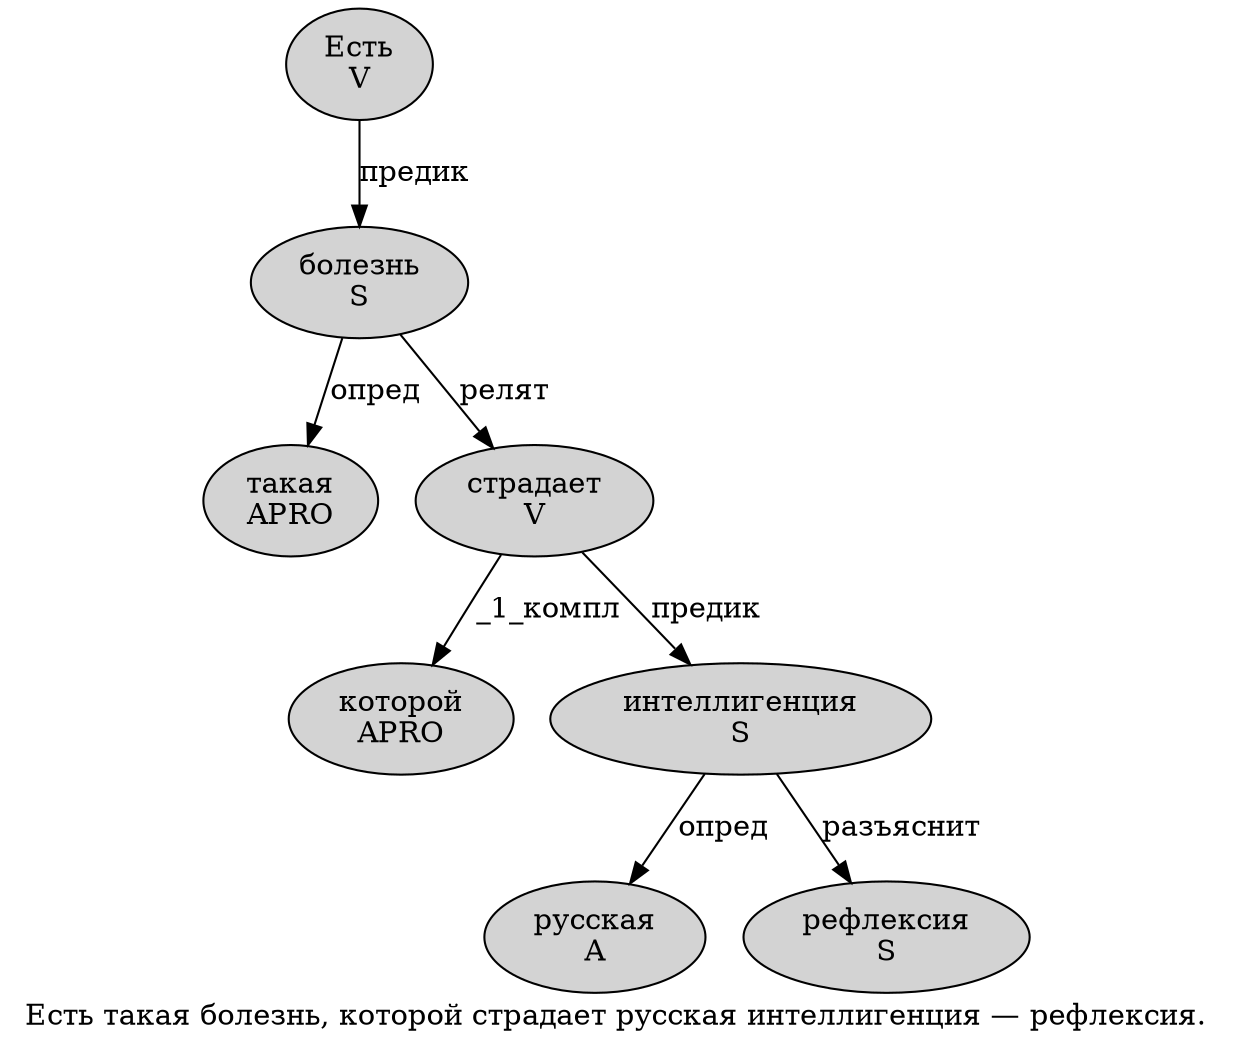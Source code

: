 digraph SENTENCE_2041 {
	graph [label="Есть такая болезнь, которой страдает русская интеллигенция — рефлексия."]
	node [style=filled]
		0 [label="Есть
V" color="" fillcolor=lightgray penwidth=1 shape=ellipse]
		1 [label="такая
APRO" color="" fillcolor=lightgray penwidth=1 shape=ellipse]
		2 [label="болезнь
S" color="" fillcolor=lightgray penwidth=1 shape=ellipse]
		4 [label="которой
APRO" color="" fillcolor=lightgray penwidth=1 shape=ellipse]
		5 [label="страдает
V" color="" fillcolor=lightgray penwidth=1 shape=ellipse]
		6 [label="русская
A" color="" fillcolor=lightgray penwidth=1 shape=ellipse]
		7 [label="интеллигенция
S" color="" fillcolor=lightgray penwidth=1 shape=ellipse]
		9 [label="рефлексия
S" color="" fillcolor=lightgray penwidth=1 shape=ellipse]
			0 -> 2 [label="предик"]
			2 -> 1 [label="опред"]
			2 -> 5 [label="релят"]
			5 -> 4 [label="_1_компл"]
			5 -> 7 [label="предик"]
			7 -> 6 [label="опред"]
			7 -> 9 [label="разъяснит"]
}